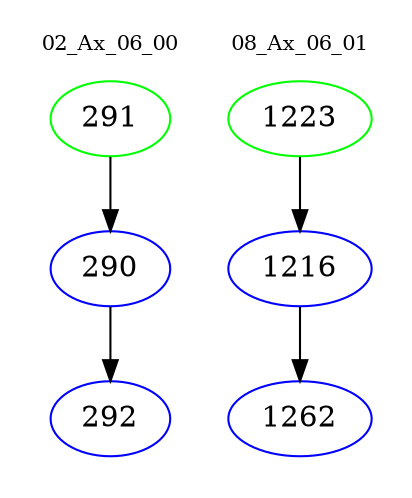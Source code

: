 digraph{
subgraph cluster_0 {
color = white
label = "02_Ax_06_00";
fontsize=10;
T0_291 [label="291", color="green"]
T0_291 -> T0_290 [color="black"]
T0_290 [label="290", color="blue"]
T0_290 -> T0_292 [color="black"]
T0_292 [label="292", color="blue"]
}
subgraph cluster_1 {
color = white
label = "08_Ax_06_01";
fontsize=10;
T1_1223 [label="1223", color="green"]
T1_1223 -> T1_1216 [color="black"]
T1_1216 [label="1216", color="blue"]
T1_1216 -> T1_1262 [color="black"]
T1_1262 [label="1262", color="blue"]
}
}
